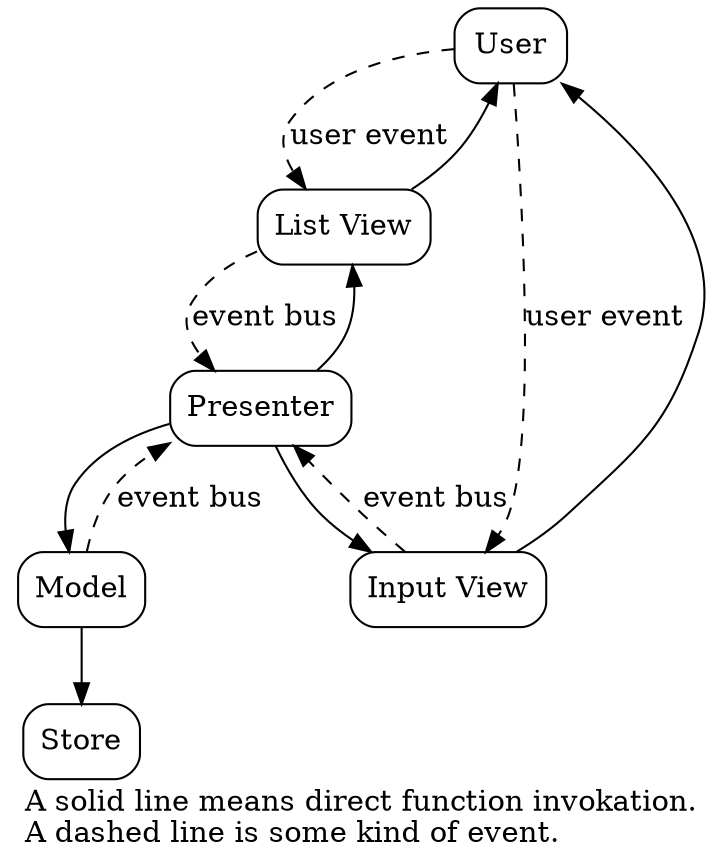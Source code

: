 digraph {
	label = "A solid line means direct function invokation.\lA dashed line is some kind of event.\l";


	user[label = "User" shape="box" style=rounded];
	list[label = "List View" shape="box" style=rounded];
	input[label = "Input View" shape="box" style=rounded];
	presenter[label = "Presenter" shape="box" style=rounded];
	model[label = "Model" shape="box" style=rounded];
	store[label = "Store" shape="box" style=rounded];


	list -> user;
	input -> user;

	presenter -> list;
	presenter -> input;

	presenter -> model;

	model -> store;



	//edge [constraint = false];
	user -> list [label = "user event" style = "dashed"];
	user -> input [label = "user event" style = "dashed"];

	list -> presenter [label = "event bus" style = "dashed"];
	input -> presenter [label = "event bus" style = "dashed"];

	model -> presenter [label = "event bus" style = "dashed"];
}
